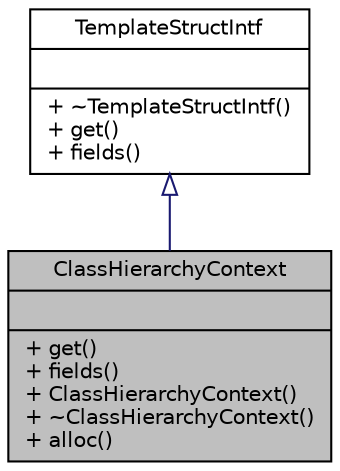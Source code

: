 digraph "ClassHierarchyContext"
{
 // LATEX_PDF_SIZE
  edge [fontname="Helvetica",fontsize="10",labelfontname="Helvetica",labelfontsize="10"];
  node [fontname="Helvetica",fontsize="10",shape=record];
  Node1 [label="{ClassHierarchyContext\n||+ get()\l+ fields()\l+ ClassHierarchyContext()\l+ ~ClassHierarchyContext()\l+ alloc()\l}",height=0.2,width=0.4,color="black", fillcolor="grey75", style="filled", fontcolor="black",tooltip=" "];
  Node2 -> Node1 [dir="back",color="midnightblue",fontsize="10",style="solid",arrowtail="onormal",fontname="Helvetica"];
  Node2 [label="{TemplateStructIntf\n||+ ~TemplateStructIntf()\l+ get()\l+ fields()\l}",height=0.2,width=0.4,color="black", fillcolor="white", style="filled",URL="$classTemplateStructIntf.html",tooltip="Abstract interface for a context value of type struct."];
}
